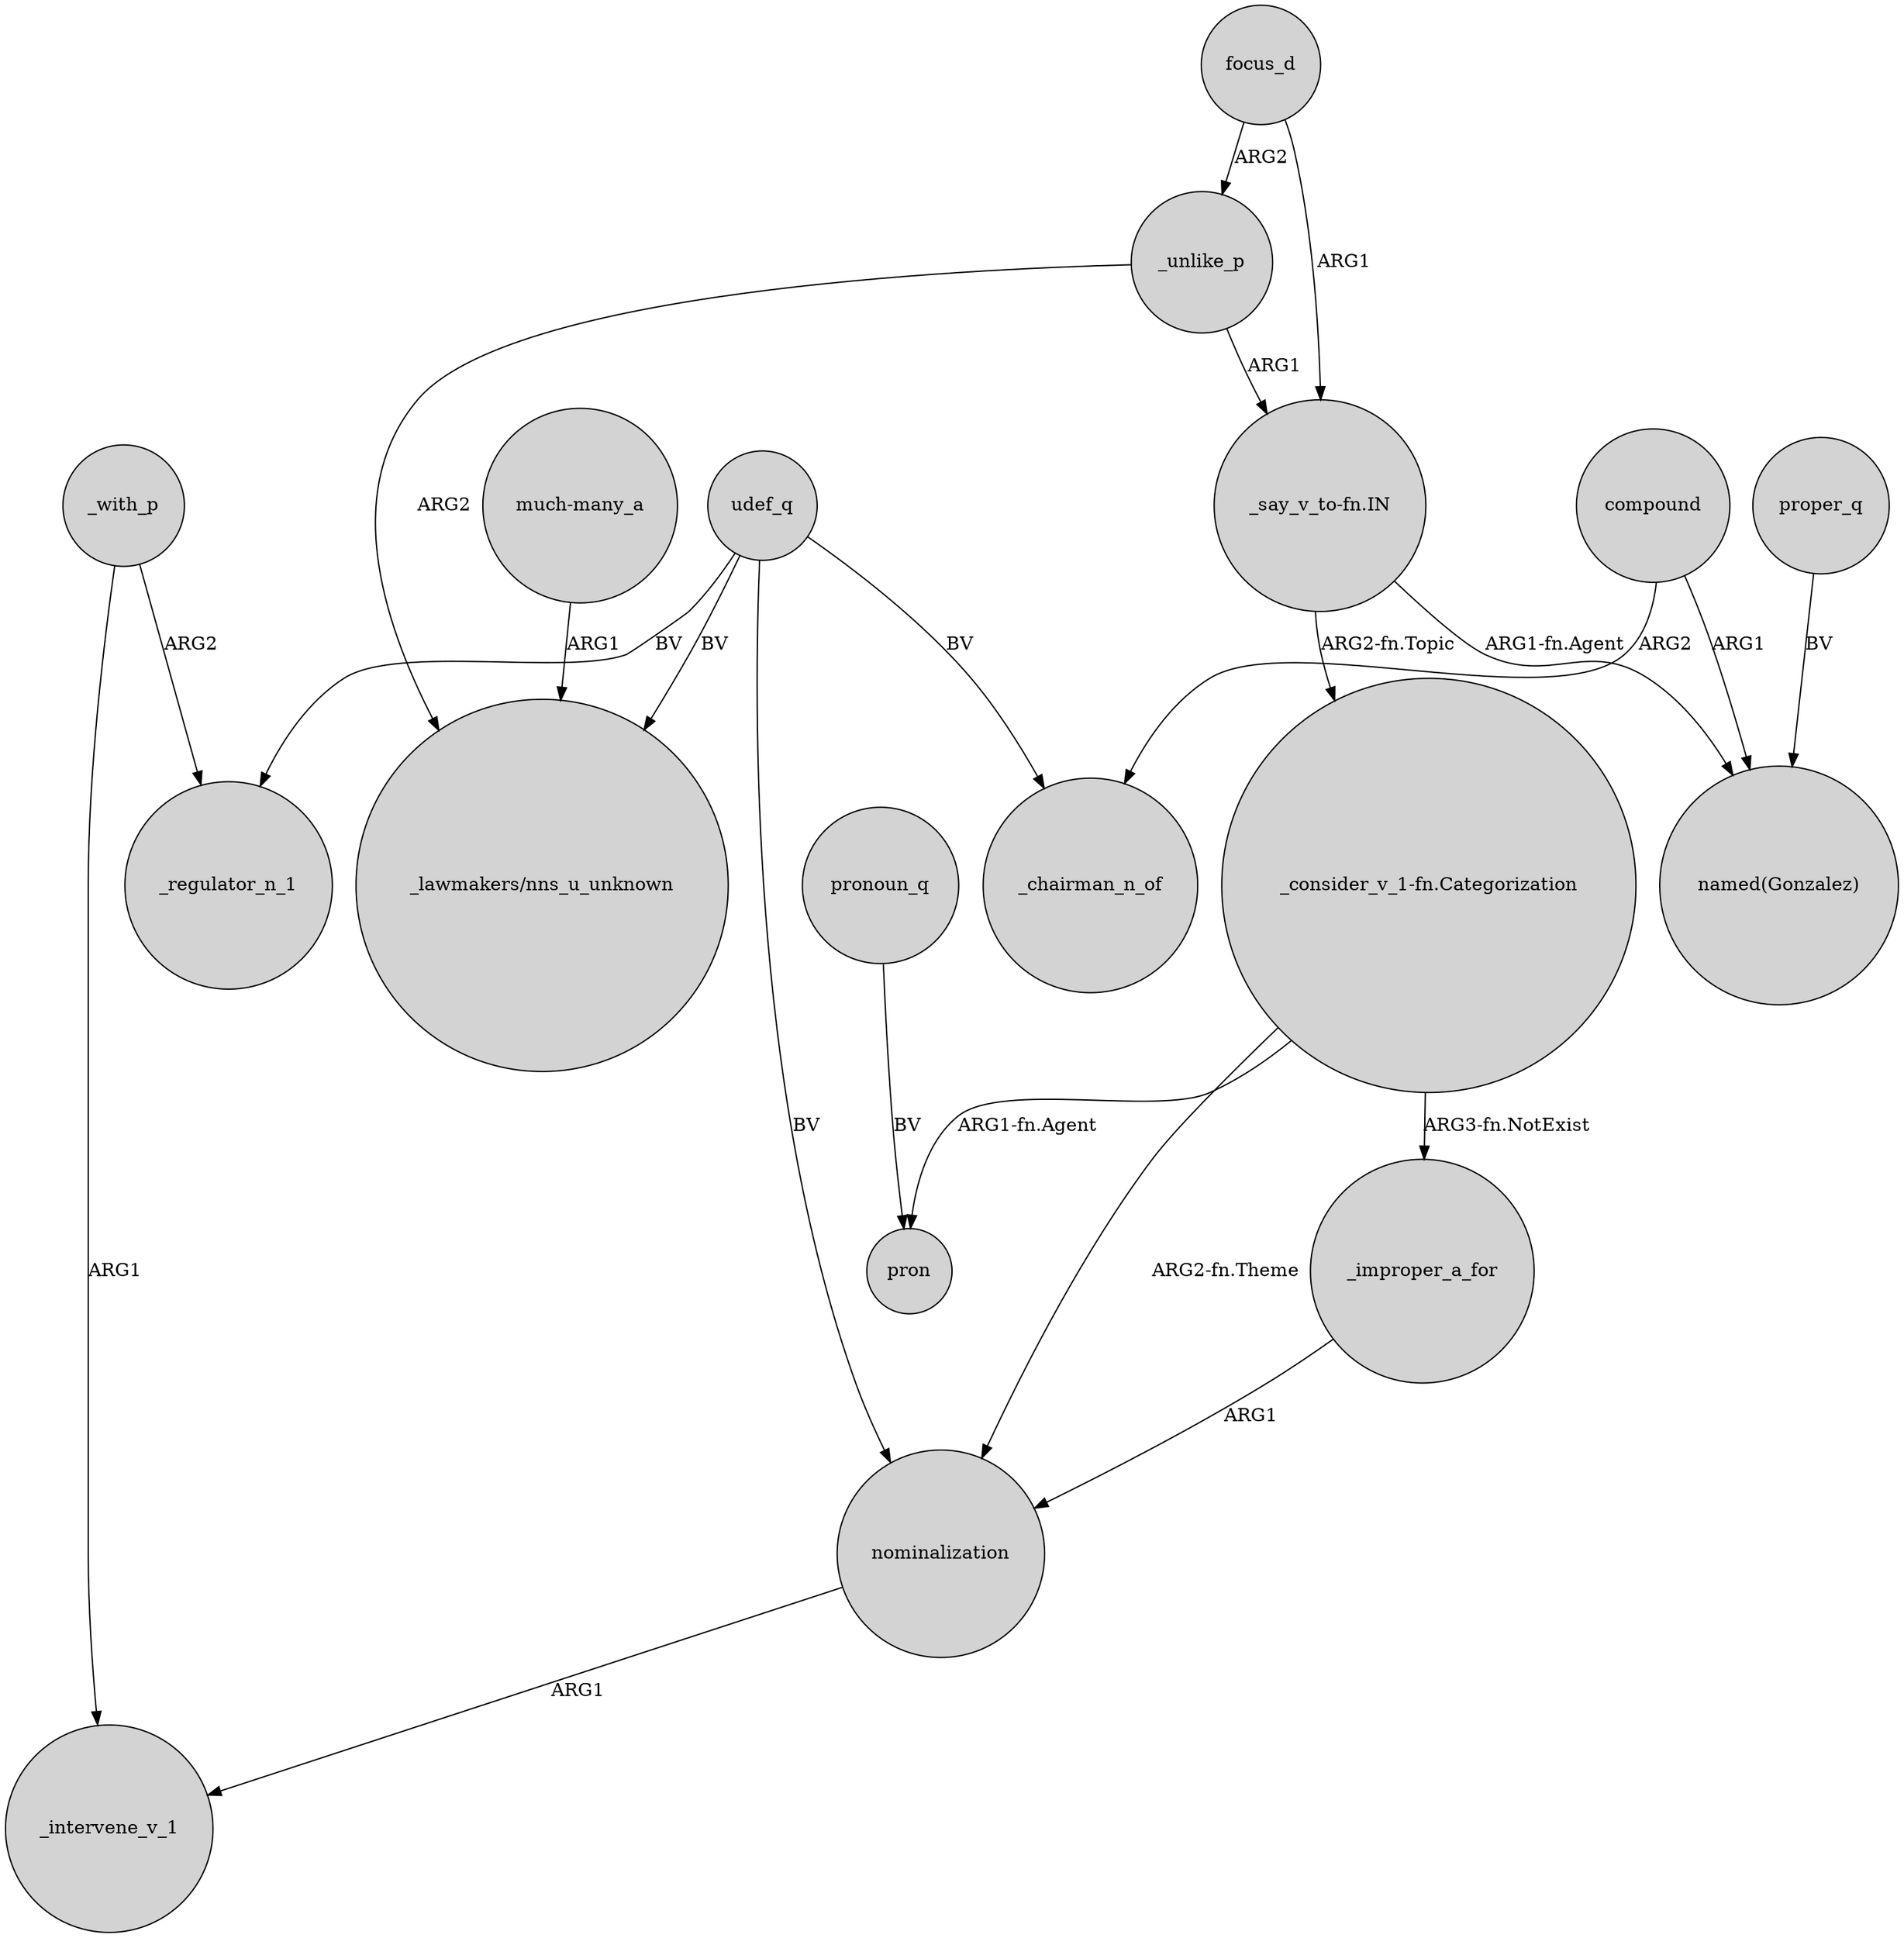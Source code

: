 digraph {
	node [shape=circle style=filled]
	"_consider_v_1-fn.Categorization" -> pron [label="ARG1-fn.Agent"]
	"_say_v_to-fn.IN" -> "_consider_v_1-fn.Categorization" [label="ARG2-fn.Topic"]
	udef_q -> "_lawmakers/nns_u_unknown" [label=BV]
	_improper_a_for -> nominalization [label=ARG1]
	_unlike_p -> "_say_v_to-fn.IN" [label=ARG1]
	proper_q -> "named(Gonzalez)" [label=BV]
	_unlike_p -> "_lawmakers/nns_u_unknown" [label=ARG2]
	"much-many_a" -> "_lawmakers/nns_u_unknown" [label=ARG1]
	udef_q -> _chairman_n_of [label=BV]
	_with_p -> _regulator_n_1 [label=ARG2]
	pronoun_q -> pron [label=BV]
	compound -> _chairman_n_of [label=ARG2]
	udef_q -> nominalization [label=BV]
	compound -> "named(Gonzalez)" [label=ARG1]
	"_consider_v_1-fn.Categorization" -> _improper_a_for [label="ARG3-fn.NotExist"]
	focus_d -> _unlike_p [label=ARG2]
	nominalization -> _intervene_v_1 [label=ARG1]
	"_say_v_to-fn.IN" -> "named(Gonzalez)" [label="ARG1-fn.Agent"]
	_with_p -> _intervene_v_1 [label=ARG1]
	udef_q -> _regulator_n_1 [label=BV]
	"_consider_v_1-fn.Categorization" -> nominalization [label="ARG2-fn.Theme"]
	focus_d -> "_say_v_to-fn.IN" [label=ARG1]
}

